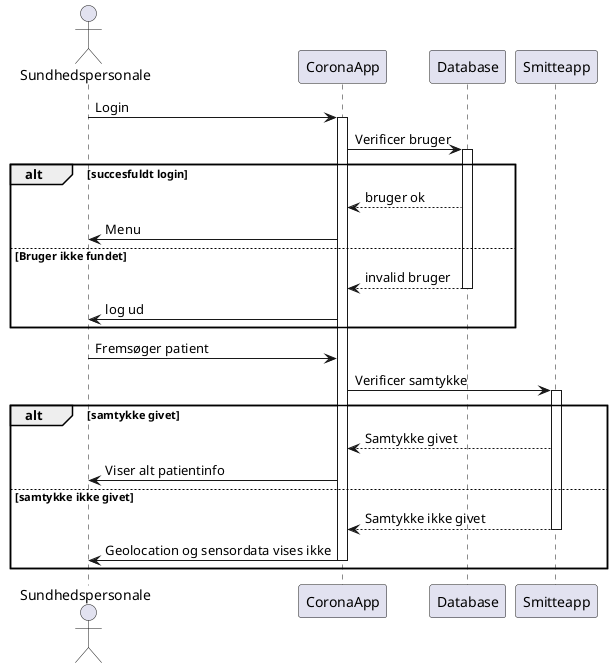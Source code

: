 @startuml
'https://plantuml.com/sequence-diagram

actor Sundhedspersonale

Sundhedspersonale -> CoronaApp: Login
activate CoronaApp

CoronaApp -> Database: Verificer bruger
activate Database

alt succesfuldt login
    Database --> CoronaApp: bruger ok

    CoronaApp -> Sundhedspersonale: Menu
else Bruger ikke fundet
    Database --> CoronaApp: invalid bruger
deactivate Database

    CoronaApp -> Sundhedspersonale: log ud
end

Sundhedspersonale -> CoronaApp: Fremsøger patient

CoronaApp -> Smitteapp: Verificer samtykke
activate Smitteapp

alt samtykke givet
    Smitteapp --> CoronaApp: Samtykke givet

    CoronaApp -> Sundhedspersonale: Viser alt patientinfo
else samtykke ikke givet
    Smitteapp --> CoronaApp: Samtykke ikke givet
deactivate Smitteapp

    CoronaApp -> Sundhedspersonale: Geolocation og sensordata vises ikke
deactivate CoronaApp
end


@enduml
